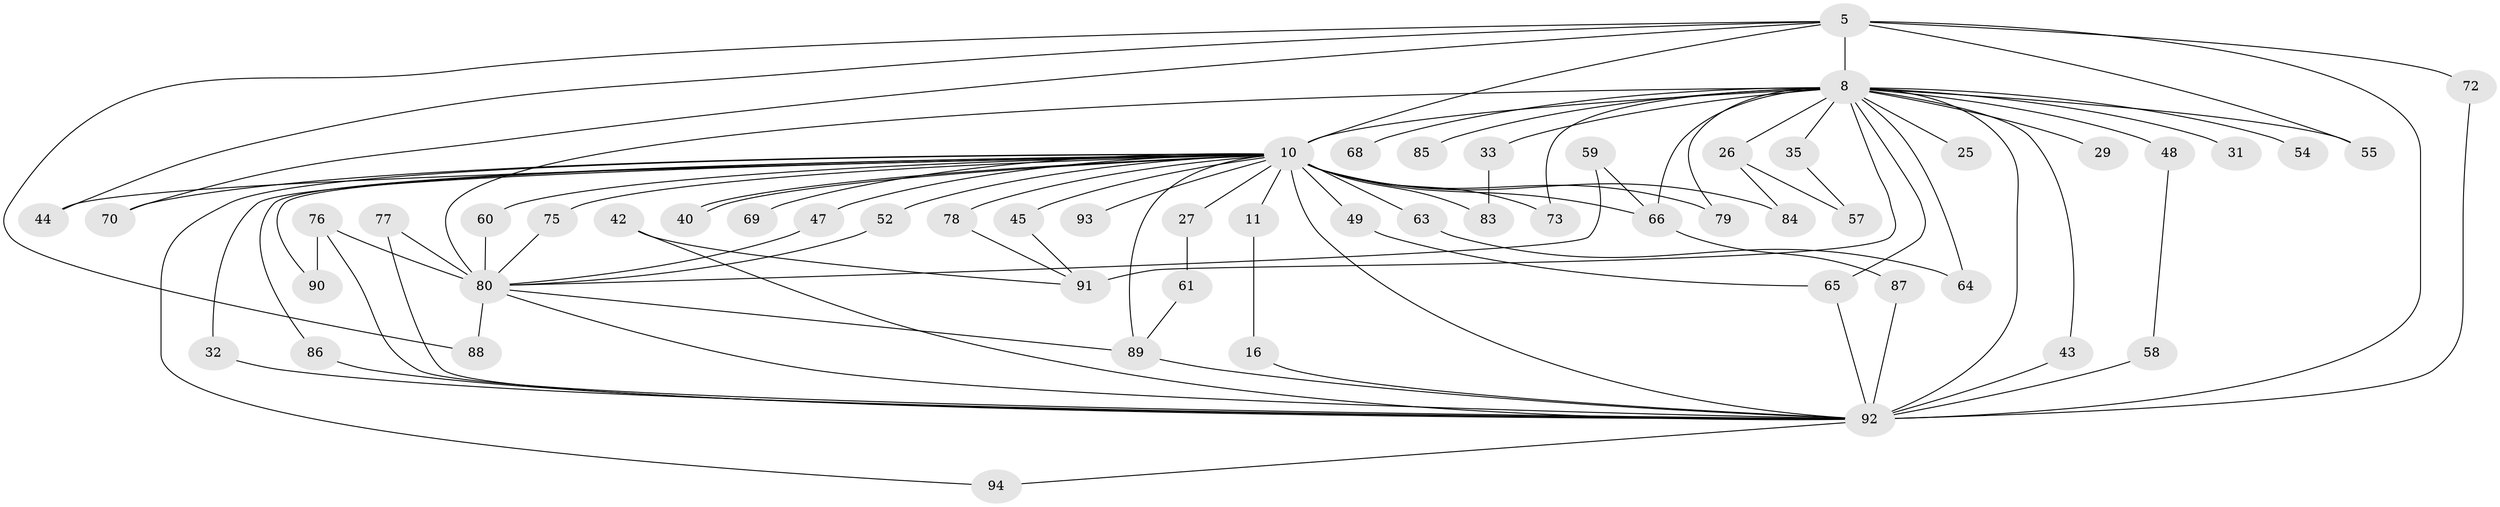 // original degree distribution, {20: 0.010638297872340425, 31: 0.010638297872340425, 23: 0.010638297872340425, 13: 0.010638297872340425, 12: 0.010638297872340425, 17: 0.010638297872340425, 21: 0.031914893617021274, 16: 0.010638297872340425, 3: 0.19148936170212766, 10: 0.02127659574468085, 5: 0.0425531914893617, 2: 0.5638297872340425, 4: 0.06382978723404255, 7: 0.010638297872340425}
// Generated by graph-tools (version 1.1) at 2025/48/03/04/25 21:48:46]
// undirected, 56 vertices, 95 edges
graph export_dot {
graph [start="1"]
  node [color=gray90,style=filled];
  5 [super="+4"];
  8 [super="+1+2"];
  10 [super="+7+3"];
  11;
  16;
  25;
  26;
  27;
  29;
  31;
  32;
  33;
  35;
  40;
  42;
  43;
  44;
  45;
  47;
  48 [super="+21"];
  49;
  52;
  54;
  55;
  57;
  58;
  59;
  60;
  61;
  63 [super="+28"];
  64;
  65 [super="+46"];
  66 [super="+23"];
  68;
  69;
  70;
  72;
  73 [super="+71"];
  75;
  76 [super="+62"];
  77 [super="+53"];
  78;
  79;
  80 [super="+74+30"];
  83;
  84;
  85;
  86;
  87;
  88;
  89 [super="+51+50"];
  90;
  91 [super="+67"];
  92 [super="+37+81+18+82+20"];
  93 [super="+17"];
  94;
  5 -- 8 [weight=6];
  5 -- 10 [weight=6];
  5 -- 55;
  5 -- 70;
  5 -- 72;
  5 -- 44;
  5 -- 88;
  5 -- 92 [weight=6];
  8 -- 10 [weight=9];
  8 -- 25 [weight=2];
  8 -- 26 [weight=2];
  8 -- 29 [weight=2];
  8 -- 31 [weight=2];
  8 -- 33 [weight=2];
  8 -- 35 [weight=2];
  8 -- 66 [weight=2];
  8 -- 79;
  8 -- 80 [weight=5];
  8 -- 85 [weight=2];
  8 -- 43;
  8 -- 54 [weight=2];
  8 -- 73;
  8 -- 91 [weight=4];
  8 -- 64;
  8 -- 68;
  8 -- 48 [weight=2];
  8 -- 55;
  8 -- 65 [weight=2];
  8 -- 92 [weight=11];
  10 -- 40;
  10 -- 40;
  10 -- 45;
  10 -- 52;
  10 -- 60;
  10 -- 69 [weight=2];
  10 -- 75;
  10 -- 86;
  10 -- 70;
  10 -- 11 [weight=2];
  10 -- 78;
  10 -- 79;
  10 -- 84;
  10 -- 27 [weight=2];
  10 -- 93 [weight=3];
  10 -- 44;
  10 -- 63 [weight=3];
  10 -- 66;
  10 -- 73 [weight=2];
  10 -- 83;
  10 -- 89 [weight=4];
  10 -- 90;
  10 -- 94;
  10 -- 32;
  10 -- 47;
  10 -- 49;
  10 -- 92 [weight=7];
  11 -- 16;
  16 -- 92;
  26 -- 57;
  26 -- 84;
  27 -- 61;
  32 -- 92;
  33 -- 83;
  35 -- 57;
  42 -- 91;
  42 -- 92;
  43 -- 92;
  45 -- 91;
  47 -- 80;
  48 -- 58;
  49 -- 65;
  52 -- 80;
  58 -- 92;
  59 -- 66;
  59 -- 80;
  60 -- 80;
  61 -- 89;
  63 -- 64;
  65 -- 92 [weight=2];
  66 -- 87;
  72 -- 92;
  75 -- 80;
  76 -- 90;
  76 -- 92;
  76 -- 80 [weight=2];
  77 -- 92;
  77 -- 80;
  78 -- 91;
  80 -- 88;
  80 -- 89;
  80 -- 92 [weight=3];
  86 -- 92;
  87 -- 92;
  89 -- 92 [weight=2];
  92 -- 94;
}
